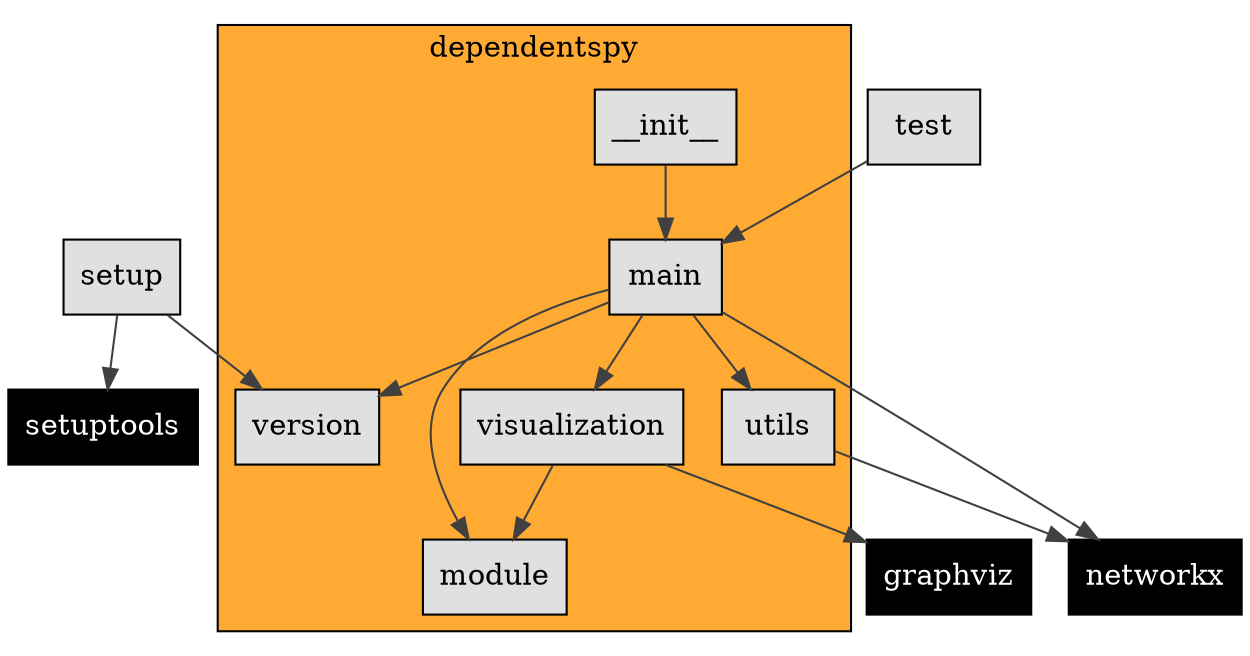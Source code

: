 // Test dependency graph of the dependentspy module -- Created using dependentspy 0.1.1 (https://github.com/raihensen/dependentspy)
strict digraph "dependentspy-test" {
	setup [label=setup fillcolor="#e0e0e0" shape=rect style=filled type=project]
	test [label=test fillcolor="#e0e0e0" shape=rect style=filled type=project]
	graphviz [label=graphviz fillcolor=black fontcolor=white shape=rect style=filled type="3rdparty"]
	networkx [label=networkx fillcolor=black fontcolor=white shape=rect style=filled type="3rdparty"]
	setuptools [label=setuptools fillcolor=black fontcolor=white shape=rect style=filled type="3rdparty"]
	subgraph "cluster[dependentspy]" {
		fillcolor="0.098,0.800,1.000,.25" label=dependentspy style=filled
		"dependentspy.__init__" [label=__init__ fillcolor="#e0e0e0" shape=rect style=filled type=project]
		"dependentspy.main" [label=main fillcolor="#e0e0e0" shape=rect style=filled type=project]
		"dependentspy.module" [label=module fillcolor="#e0e0e0" shape=rect style=filled type=project]
		"dependentspy.utils" [label=utils fillcolor="#e0e0e0" shape=rect style=filled type=project]
		"dependentspy.version" [label=version fillcolor="#e0e0e0" shape=rect style=filled type=project]
		"dependentspy.visualization" [label=visualization fillcolor="#e0e0e0" shape=rect style=filled type=project]
	}
	"dependentspy.__init__" -> "dependentspy.main" [color="#404040" penwidth=1 type=import]
	"dependentspy.main" -> "dependentspy.module" [color="#404040" penwidth=1 type=import]
	"dependentspy.main" -> "dependentspy.utils" [color="#404040" penwidth=1 type=import]
	"dependentspy.main" -> "dependentspy.version" [color="#404040" penwidth=1 type=import]
	"dependentspy.main" -> "dependentspy.visualization" [color="#404040" penwidth=1 type=import]
	"dependentspy.main" -> networkx [color="#404040" penwidth=1 type=import]
	"dependentspy.utils" -> networkx [color="#404040" penwidth=1 type=import]
	"dependentspy.visualization" -> "dependentspy.module" [color="#404040" penwidth=1 type=import]
	"dependentspy.visualization" -> graphviz [color="#404040" penwidth=1 type=import]
	setup -> "dependentspy.version" [color="#404040" penwidth=1 type=import]
	setup -> setuptools [color="#404040" penwidth=1 type=import]
	test -> "dependentspy.main" [color="#404040" penwidth=1 type=import]
}

